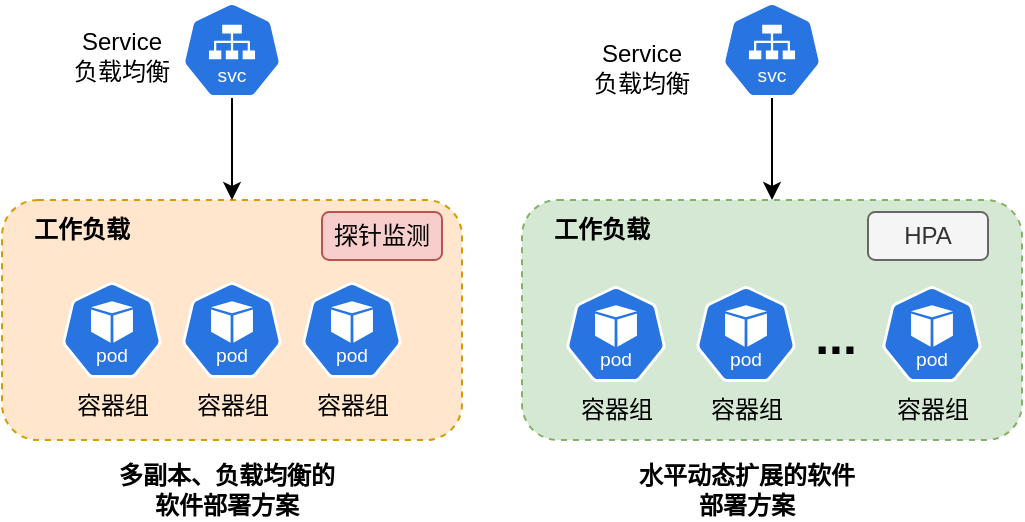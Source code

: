 <mxfile version="24.4.14" type="github">
  <diagram name="第 1 页" id="JDVTVyS_mM1xhRYmOyq-">
    <mxGraphModel dx="1195" dy="615" grid="1" gridSize="10" guides="1" tooltips="1" connect="1" arrows="1" fold="1" page="1" pageScale="1" pageWidth="1169" pageHeight="827" math="0" shadow="0">
      <root>
        <mxCell id="0" />
        <mxCell id="1" parent="0" />
        <mxCell id="ctL0CWL5VPLT_HYPr2nh-5" value="" style="rounded=1;whiteSpace=wrap;html=1;fillColor=#ffe6cc;strokeColor=#d79b00;gradientColor=none;dashed=1;" vertex="1" parent="1">
          <mxGeometry x="260" y="420" width="230" height="120" as="geometry" />
        </mxCell>
        <mxCell id="ctL0CWL5VPLT_HYPr2nh-6" value="工作负载" style="text;html=1;align=center;verticalAlign=middle;whiteSpace=wrap;rounded=0;fontStyle=1" vertex="1" parent="1">
          <mxGeometry x="270" y="420" width="60" height="30" as="geometry" />
        </mxCell>
        <mxCell id="ctL0CWL5VPLT_HYPr2nh-7" value="容器组" style="aspect=fixed;sketch=0;html=1;dashed=0;whitespace=wrap;verticalLabelPosition=bottom;verticalAlign=top;fillColor=#2875E2;strokeColor=#ffffff;points=[[0.005,0.63,0],[0.1,0.2,0],[0.9,0.2,0],[0.5,0,0],[0.995,0.63,0],[0.72,0.99,0],[0.5,1,0],[0.28,0.99,0]];shape=mxgraph.kubernetes.icon2;kubernetesLabel=1;prIcon=pod" vertex="1" parent="1">
          <mxGeometry x="290" y="461" width="50" height="48" as="geometry" />
        </mxCell>
        <mxCell id="ctL0CWL5VPLT_HYPr2nh-8" value="容器组" style="aspect=fixed;sketch=0;html=1;dashed=0;whitespace=wrap;verticalLabelPosition=bottom;verticalAlign=top;fillColor=#2875E2;strokeColor=#ffffff;points=[[0.005,0.63,0],[0.1,0.2,0],[0.9,0.2,0],[0.5,0,0],[0.995,0.63,0],[0.72,0.99,0],[0.5,1,0],[0.28,0.99,0]];shape=mxgraph.kubernetes.icon2;kubernetesLabel=1;prIcon=pod" vertex="1" parent="1">
          <mxGeometry x="350" y="461" width="50" height="48" as="geometry" />
        </mxCell>
        <mxCell id="ctL0CWL5VPLT_HYPr2nh-9" value="容器组" style="aspect=fixed;sketch=0;html=1;dashed=0;whitespace=wrap;verticalLabelPosition=bottom;verticalAlign=top;fillColor=#2875E2;strokeColor=#ffffff;points=[[0.005,0.63,0],[0.1,0.2,0],[0.9,0.2,0],[0.5,0,0],[0.995,0.63,0],[0.72,0.99,0],[0.5,1,0],[0.28,0.99,0]];shape=mxgraph.kubernetes.icon2;kubernetesLabel=1;prIcon=pod" vertex="1" parent="1">
          <mxGeometry x="410" y="461" width="50" height="48" as="geometry" />
        </mxCell>
        <mxCell id="ctL0CWL5VPLT_HYPr2nh-11" style="edgeStyle=orthogonalEdgeStyle;rounded=0;orthogonalLoop=1;jettySize=auto;html=1;exitX=0.5;exitY=1;exitDx=0;exitDy=0;exitPerimeter=0;entryX=0.5;entryY=0;entryDx=0;entryDy=0;" edge="1" parent="1" source="ctL0CWL5VPLT_HYPr2nh-10" target="ctL0CWL5VPLT_HYPr2nh-5">
          <mxGeometry relative="1" as="geometry" />
        </mxCell>
        <mxCell id="ctL0CWL5VPLT_HYPr2nh-10" value="" style="aspect=fixed;sketch=0;html=1;dashed=0;whitespace=wrap;verticalLabelPosition=bottom;verticalAlign=top;fillColor=#2875E2;strokeColor=#ffffff;points=[[0.005,0.63,0],[0.1,0.2,0],[0.9,0.2,0],[0.5,0,0],[0.995,0.63,0],[0.72,0.99,0],[0.5,1,0],[0.28,0.99,0]];shape=mxgraph.kubernetes.icon2;kubernetesLabel=1;prIcon=svc" vertex="1" parent="1">
          <mxGeometry x="350" y="321" width="50" height="48" as="geometry" />
        </mxCell>
        <mxCell id="ctL0CWL5VPLT_HYPr2nh-13" value="&lt;span style=&quot;text-wrap: nowrap;&quot;&gt;Service&lt;/span&gt;&lt;br style=&quot;text-wrap: nowrap;&quot;&gt;&lt;span style=&quot;text-wrap: nowrap;&quot;&gt;负载均衡&lt;/span&gt;" style="text;html=1;align=center;verticalAlign=middle;whiteSpace=wrap;rounded=0;" vertex="1" parent="1">
          <mxGeometry x="290" y="333" width="60" height="30" as="geometry" />
        </mxCell>
        <mxCell id="ctL0CWL5VPLT_HYPr2nh-14" value="多副本、负载均衡的软件部署方案" style="text;html=1;align=center;verticalAlign=middle;whiteSpace=wrap;rounded=0;fontStyle=1" vertex="1" parent="1">
          <mxGeometry x="315" y="550" width="115" height="30" as="geometry" />
        </mxCell>
        <mxCell id="ctL0CWL5VPLT_HYPr2nh-24" value="探针监测" style="rounded=1;whiteSpace=wrap;html=1;fillColor=#f8cecc;strokeColor=#b85450;" vertex="1" parent="1">
          <mxGeometry x="420" y="426" width="60" height="24" as="geometry" />
        </mxCell>
        <mxCell id="ctL0CWL5VPLT_HYPr2nh-25" value="" style="rounded=1;whiteSpace=wrap;html=1;fillColor=#d5e8d4;strokeColor=#82b366;dashed=1;" vertex="1" parent="1">
          <mxGeometry x="520" y="420" width="250" height="120" as="geometry" />
        </mxCell>
        <mxCell id="ctL0CWL5VPLT_HYPr2nh-26" value="工作负载" style="text;html=1;align=center;verticalAlign=middle;whiteSpace=wrap;rounded=0;fontStyle=1" vertex="1" parent="1">
          <mxGeometry x="530" y="420" width="60" height="30" as="geometry" />
        </mxCell>
        <mxCell id="ctL0CWL5VPLT_HYPr2nh-27" value="容器组" style="aspect=fixed;sketch=0;html=1;dashed=0;whitespace=wrap;verticalLabelPosition=bottom;verticalAlign=top;fillColor=#2875E2;strokeColor=#ffffff;points=[[0.005,0.63,0],[0.1,0.2,0],[0.9,0.2,0],[0.5,0,0],[0.995,0.63,0],[0.72,0.99,0],[0.5,1,0],[0.28,0.99,0]];shape=mxgraph.kubernetes.icon2;kubernetesLabel=1;prIcon=pod" vertex="1" parent="1">
          <mxGeometry x="542" y="463" width="50" height="48" as="geometry" />
        </mxCell>
        <mxCell id="ctL0CWL5VPLT_HYPr2nh-28" value="容器组" style="aspect=fixed;sketch=0;html=1;dashed=0;whitespace=wrap;verticalLabelPosition=bottom;verticalAlign=top;fillColor=#2875E2;strokeColor=#ffffff;points=[[0.005,0.63,0],[0.1,0.2,0],[0.9,0.2,0],[0.5,0,0],[0.995,0.63,0],[0.72,0.99,0],[0.5,1,0],[0.28,0.99,0]];shape=mxgraph.kubernetes.icon2;kubernetesLabel=1;prIcon=pod" vertex="1" parent="1">
          <mxGeometry x="607" y="463" width="50" height="48" as="geometry" />
        </mxCell>
        <mxCell id="ctL0CWL5VPLT_HYPr2nh-29" value="容器组" style="aspect=fixed;sketch=0;html=1;dashed=0;whitespace=wrap;verticalLabelPosition=bottom;verticalAlign=top;fillColor=#2875E2;strokeColor=#ffffff;points=[[0.005,0.63,0],[0.1,0.2,0],[0.9,0.2,0],[0.5,0,0],[0.995,0.63,0],[0.72,0.99,0],[0.5,1,0],[0.28,0.99,0]];shape=mxgraph.kubernetes.icon2;kubernetesLabel=1;prIcon=pod" vertex="1" parent="1">
          <mxGeometry x="700" y="463" width="50" height="48" as="geometry" />
        </mxCell>
        <mxCell id="ctL0CWL5VPLT_HYPr2nh-30" style="edgeStyle=orthogonalEdgeStyle;rounded=0;orthogonalLoop=1;jettySize=auto;html=1;exitX=0.5;exitY=1;exitDx=0;exitDy=0;exitPerimeter=0;entryX=0.5;entryY=0;entryDx=0;entryDy=0;" edge="1" parent="1" source="ctL0CWL5VPLT_HYPr2nh-31" target="ctL0CWL5VPLT_HYPr2nh-25">
          <mxGeometry relative="1" as="geometry" />
        </mxCell>
        <mxCell id="ctL0CWL5VPLT_HYPr2nh-31" value="" style="aspect=fixed;sketch=0;html=1;dashed=0;whitespace=wrap;verticalLabelPosition=bottom;verticalAlign=top;fillColor=#2875E2;strokeColor=#ffffff;points=[[0.005,0.63,0],[0.1,0.2,0],[0.9,0.2,0],[0.5,0,0],[0.995,0.63,0],[0.72,0.99,0],[0.5,1,0],[0.28,0.99,0]];shape=mxgraph.kubernetes.icon2;kubernetesLabel=1;prIcon=svc" vertex="1" parent="1">
          <mxGeometry x="620" y="321" width="50" height="48" as="geometry" />
        </mxCell>
        <mxCell id="ctL0CWL5VPLT_HYPr2nh-32" value="&lt;span style=&quot;text-wrap: nowrap;&quot;&gt;Service&lt;/span&gt;&lt;br style=&quot;text-wrap: nowrap;&quot;&gt;&lt;span style=&quot;text-wrap: nowrap;&quot;&gt;负载均衡&lt;/span&gt;" style="text;html=1;align=center;verticalAlign=middle;whiteSpace=wrap;rounded=0;" vertex="1" parent="1">
          <mxGeometry x="550" y="339" width="60" height="30" as="geometry" />
        </mxCell>
        <mxCell id="ctL0CWL5VPLT_HYPr2nh-33" value="水平动态扩展的软件部署方案" style="text;html=1;align=center;verticalAlign=middle;whiteSpace=wrap;rounded=0;fontStyle=1" vertex="1" parent="1">
          <mxGeometry x="575" y="550" width="115" height="30" as="geometry" />
        </mxCell>
        <mxCell id="ctL0CWL5VPLT_HYPr2nh-34" value="HPA" style="rounded=1;whiteSpace=wrap;html=1;fillColor=#f5f5f5;strokeColor=#666666;fontColor=#333333;" vertex="1" parent="1">
          <mxGeometry x="693" y="426" width="60" height="24" as="geometry" />
        </mxCell>
        <mxCell id="ctL0CWL5VPLT_HYPr2nh-35" value="&lt;font style=&quot;font-size: 25px;&quot;&gt;...&lt;/font&gt;" style="text;html=1;align=center;verticalAlign=middle;whiteSpace=wrap;rounded=0;fontStyle=1;fontSize=25;" vertex="1" parent="1">
          <mxGeometry x="647" y="472" width="60" height="30" as="geometry" />
        </mxCell>
      </root>
    </mxGraphModel>
  </diagram>
</mxfile>
